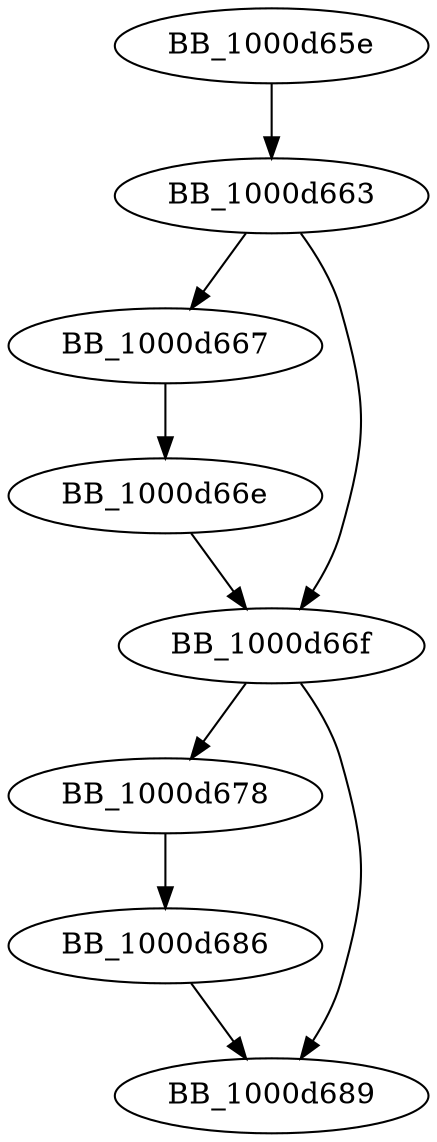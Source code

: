 DiGraph _abort{
BB_1000d65e->BB_1000d663
BB_1000d663->BB_1000d667
BB_1000d663->BB_1000d66f
BB_1000d667->BB_1000d66e
BB_1000d66e->BB_1000d66f
BB_1000d66f->BB_1000d678
BB_1000d66f->BB_1000d689
BB_1000d678->BB_1000d686
BB_1000d686->BB_1000d689
}

